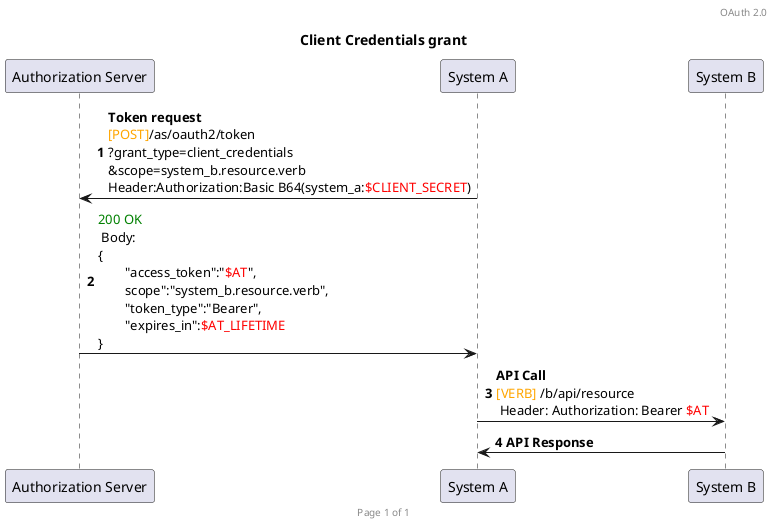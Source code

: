 @startuml

header OAuth 2.0
footer Page %page% of %lastpage%

title Client Credentials grant
autonumber

participant Auth as "Authorization Server"
participant A as "System A"
participant B as "System B"

A -> Auth : **Token request**\n<font color=orange>[POST]</font>/as/oauth2/token\n?grant_type=client_credentials\n&scope=system_b.resource.verb\nHeader:Authorization:Basic B64(system_a:<font color=red>$CLIENT_SECRET</font>)
Auth -> A : <font color=green>200 OK</font> \n Body: \n{\n\t"access_token":"<font color=red>$AT</font>",\n\tscope":"system_b.resource.verb",\n\t"token_type":"Bearer",\n\t"expires_in":<font color=red>$AT_LIFETIME</font>\n}

A -> B : **API Call** \n<font color=orange>[VERB]</font> /b/api/resource\n Header: Authorization: Bearer <font color=red>$AT</font>
B -> A : **API Response**
@enduml
